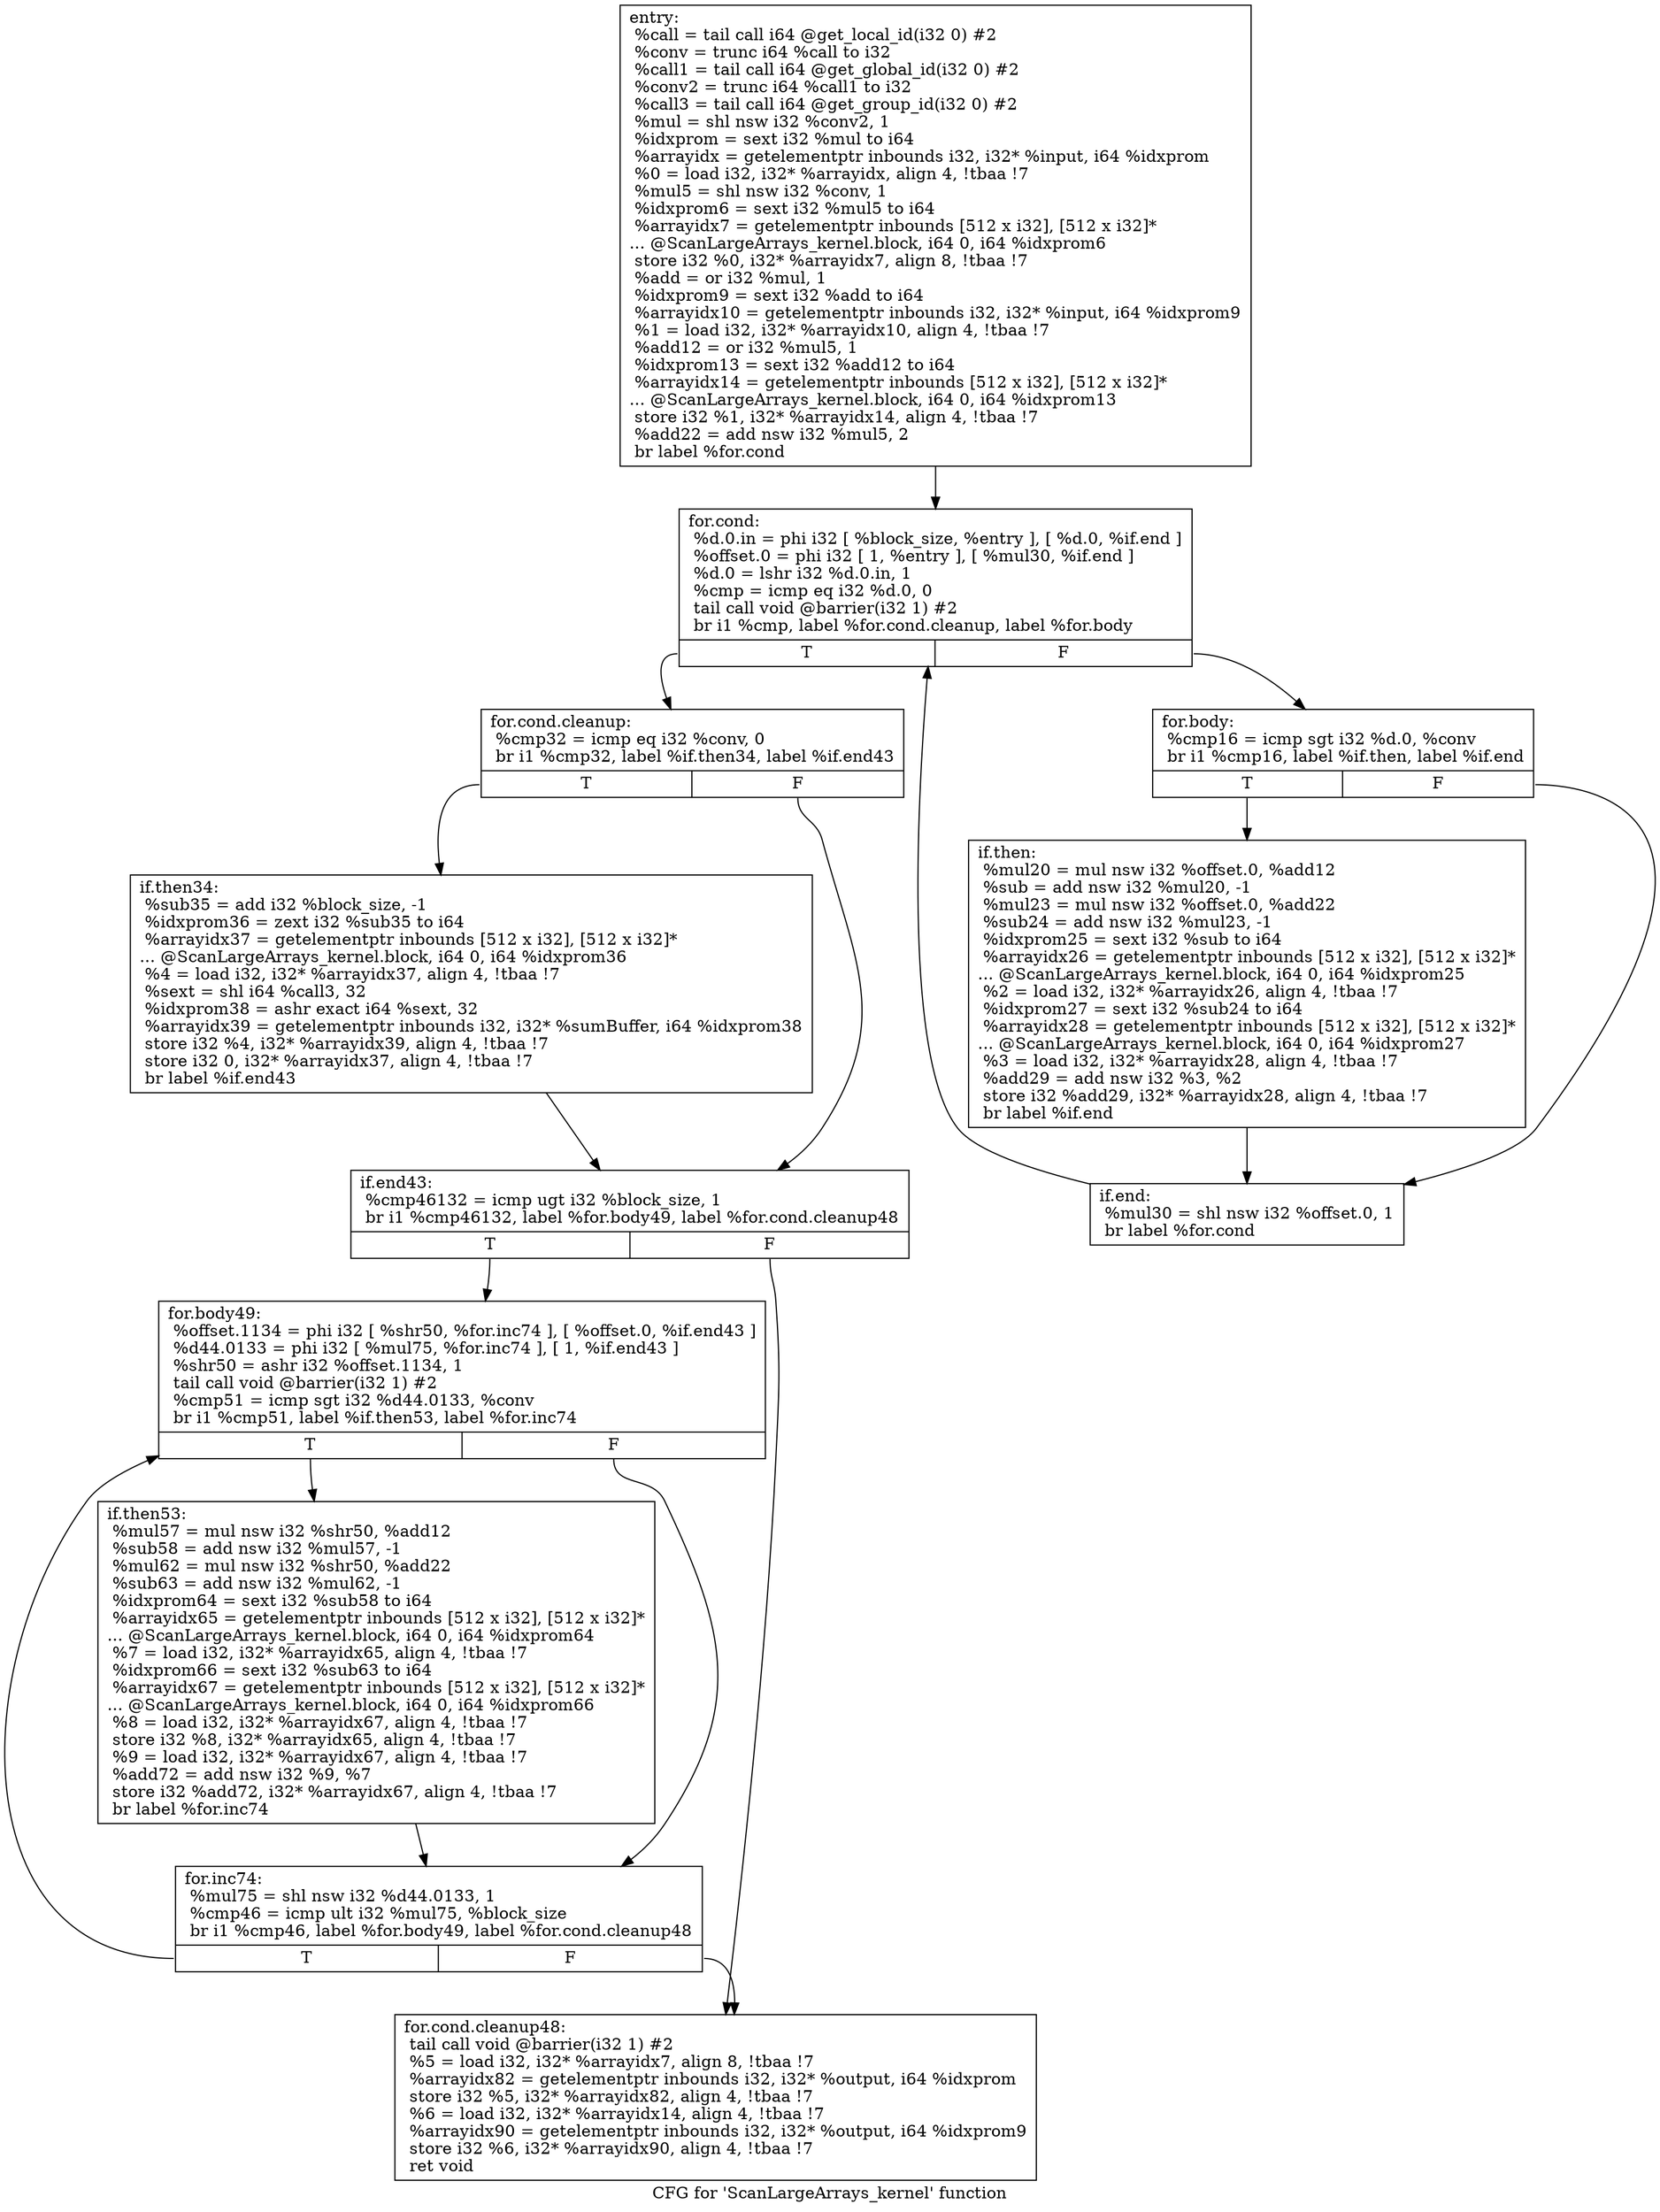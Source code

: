 digraph "CFG for 'ScanLargeArrays_kernel' function" {
	label="CFG for 'ScanLargeArrays_kernel' function";

	Node0x9d97d10 [shape=record,label="{entry:\l  %call = tail call i64 @get_local_id(i32 0) #2\l  %conv = trunc i64 %call to i32\l  %call1 = tail call i64 @get_global_id(i32 0) #2\l  %conv2 = trunc i64 %call1 to i32\l  %call3 = tail call i64 @get_group_id(i32 0) #2\l  %mul = shl nsw i32 %conv2, 1\l  %idxprom = sext i32 %mul to i64\l  %arrayidx = getelementptr inbounds i32, i32* %input, i64 %idxprom\l  %0 = load i32, i32* %arrayidx, align 4, !tbaa !7\l  %mul5 = shl nsw i32 %conv, 1\l  %idxprom6 = sext i32 %mul5 to i64\l  %arrayidx7 = getelementptr inbounds [512 x i32], [512 x i32]*\l... @ScanLargeArrays_kernel.block, i64 0, i64 %idxprom6\l  store i32 %0, i32* %arrayidx7, align 8, !tbaa !7\l  %add = or i32 %mul, 1\l  %idxprom9 = sext i32 %add to i64\l  %arrayidx10 = getelementptr inbounds i32, i32* %input, i64 %idxprom9\l  %1 = load i32, i32* %arrayidx10, align 4, !tbaa !7\l  %add12 = or i32 %mul5, 1\l  %idxprom13 = sext i32 %add12 to i64\l  %arrayidx14 = getelementptr inbounds [512 x i32], [512 x i32]*\l... @ScanLargeArrays_kernel.block, i64 0, i64 %idxprom13\l  store i32 %1, i32* %arrayidx14, align 4, !tbaa !7\l  %add22 = add nsw i32 %mul5, 2\l  br label %for.cond\l}"];
	Node0x9d97d10 -> Node0x9d9c1f0;
	Node0x9d9c1f0 [shape=record,label="{for.cond:                                         \l  %d.0.in = phi i32 [ %block_size, %entry ], [ %d.0, %if.end ]\l  %offset.0 = phi i32 [ 1, %entry ], [ %mul30, %if.end ]\l  %d.0 = lshr i32 %d.0.in, 1\l  %cmp = icmp eq i32 %d.0, 0\l  tail call void @barrier(i32 1) #2\l  br i1 %cmp, label %for.cond.cleanup, label %for.body\l|{<s0>T|<s1>F}}"];
	Node0x9d9c1f0:s0 -> Node0x9d9cb00;
	Node0x9d9c1f0:s1 -> Node0x9d9cbe0;
	Node0x9d9cb00 [shape=record,label="{for.cond.cleanup:                                 \l  %cmp32 = icmp eq i32 %conv, 0\l  br i1 %cmp32, label %if.then34, label %if.end43\l|{<s0>T|<s1>F}}"];
	Node0x9d9cb00:s0 -> Node0x9d9cdf0;
	Node0x9d9cb00:s1 -> Node0x9d9ce40;
	Node0x9d9cbe0 [shape=record,label="{for.body:                                         \l  %cmp16 = icmp sgt i32 %d.0, %conv\l  br i1 %cmp16, label %if.then, label %if.end\l|{<s0>T|<s1>F}}"];
	Node0x9d9cbe0:s0 -> Node0x9d9d040;
	Node0x9d9cbe0:s1 -> Node0x9d9c380;
	Node0x9d9d040 [shape=record,label="{if.then:                                          \l  %mul20 = mul nsw i32 %offset.0, %add12\l  %sub = add nsw i32 %mul20, -1\l  %mul23 = mul nsw i32 %offset.0, %add22\l  %sub24 = add nsw i32 %mul23, -1\l  %idxprom25 = sext i32 %sub to i64\l  %arrayidx26 = getelementptr inbounds [512 x i32], [512 x i32]*\l... @ScanLargeArrays_kernel.block, i64 0, i64 %idxprom25\l  %2 = load i32, i32* %arrayidx26, align 4, !tbaa !7\l  %idxprom27 = sext i32 %sub24 to i64\l  %arrayidx28 = getelementptr inbounds [512 x i32], [512 x i32]*\l... @ScanLargeArrays_kernel.block, i64 0, i64 %idxprom27\l  %3 = load i32, i32* %arrayidx28, align 4, !tbaa !7\l  %add29 = add nsw i32 %3, %2\l  store i32 %add29, i32* %arrayidx28, align 4, !tbaa !7\l  br label %if.end\l}"];
	Node0x9d9d040 -> Node0x9d9c380;
	Node0x9d9c380 [shape=record,label="{if.end:                                           \l  %mul30 = shl nsw i32 %offset.0, 1\l  br label %for.cond\l}"];
	Node0x9d9c380 -> Node0x9d9c1f0;
	Node0x9d9cdf0 [shape=record,label="{if.then34:                                        \l  %sub35 = add i32 %block_size, -1\l  %idxprom36 = zext i32 %sub35 to i64\l  %arrayidx37 = getelementptr inbounds [512 x i32], [512 x i32]*\l... @ScanLargeArrays_kernel.block, i64 0, i64 %idxprom36\l  %4 = load i32, i32* %arrayidx37, align 4, !tbaa !7\l  %sext = shl i64 %call3, 32\l  %idxprom38 = ashr exact i64 %sext, 32\l  %arrayidx39 = getelementptr inbounds i32, i32* %sumBuffer, i64 %idxprom38\l  store i32 %4, i32* %arrayidx39, align 4, !tbaa !7\l  store i32 0, i32* %arrayidx37, align 4, !tbaa !7\l  br label %if.end43\l}"];
	Node0x9d9cdf0 -> Node0x9d9ce40;
	Node0x9d9ce40 [shape=record,label="{if.end43:                                         \l  %cmp46132 = icmp ugt i32 %block_size, 1\l  br i1 %cmp46132, label %for.body49, label %for.cond.cleanup48\l|{<s0>T|<s1>F}}"];
	Node0x9d9ce40:s0 -> Node0x9d9e540;
	Node0x9d9ce40:s1 -> Node0x9d9e5f0;
	Node0x9d9e5f0 [shape=record,label="{for.cond.cleanup48:                               \l  tail call void @barrier(i32 1) #2\l  %5 = load i32, i32* %arrayidx7, align 8, !tbaa !7\l  %arrayidx82 = getelementptr inbounds i32, i32* %output, i64 %idxprom\l  store i32 %5, i32* %arrayidx82, align 4, !tbaa !7\l  %6 = load i32, i32* %arrayidx14, align 4, !tbaa !7\l  %arrayidx90 = getelementptr inbounds i32, i32* %output, i64 %idxprom9\l  store i32 %6, i32* %arrayidx90, align 4, !tbaa !7\l  ret void\l}"];
	Node0x9d9e540 [shape=record,label="{for.body49:                                       \l  %offset.1134 = phi i32 [ %shr50, %for.inc74 ], [ %offset.0, %if.end43 ]\l  %d44.0133 = phi i32 [ %mul75, %for.inc74 ], [ 1, %if.end43 ]\l  %shr50 = ashr i32 %offset.1134, 1\l  tail call void @barrier(i32 1) #2\l  %cmp51 = icmp sgt i32 %d44.0133, %conv\l  br i1 %cmp51, label %if.then53, label %for.inc74\l|{<s0>T|<s1>F}}"];
	Node0x9d9e540:s0 -> Node0x9d9f070;
	Node0x9d9e540:s1 -> Node0x9d9eb50;
	Node0x9d9f070 [shape=record,label="{if.then53:                                        \l  %mul57 = mul nsw i32 %shr50, %add12\l  %sub58 = add nsw i32 %mul57, -1\l  %mul62 = mul nsw i32 %shr50, %add22\l  %sub63 = add nsw i32 %mul62, -1\l  %idxprom64 = sext i32 %sub58 to i64\l  %arrayidx65 = getelementptr inbounds [512 x i32], [512 x i32]*\l... @ScanLargeArrays_kernel.block, i64 0, i64 %idxprom64\l  %7 = load i32, i32* %arrayidx65, align 4, !tbaa !7\l  %idxprom66 = sext i32 %sub63 to i64\l  %arrayidx67 = getelementptr inbounds [512 x i32], [512 x i32]*\l... @ScanLargeArrays_kernel.block, i64 0, i64 %idxprom66\l  %8 = load i32, i32* %arrayidx67, align 4, !tbaa !7\l  store i32 %8, i32* %arrayidx65, align 4, !tbaa !7\l  %9 = load i32, i32* %arrayidx67, align 4, !tbaa !7\l  %add72 = add nsw i32 %9, %7\l  store i32 %add72, i32* %arrayidx67, align 4, !tbaa !7\l  br label %for.inc74\l}"];
	Node0x9d9f070 -> Node0x9d9eb50;
	Node0x9d9eb50 [shape=record,label="{for.inc74:                                        \l  %mul75 = shl nsw i32 %d44.0133, 1\l  %cmp46 = icmp ult i32 %mul75, %block_size\l  br i1 %cmp46, label %for.body49, label %for.cond.cleanup48\l|{<s0>T|<s1>F}}"];
	Node0x9d9eb50:s0 -> Node0x9d9e540;
	Node0x9d9eb50:s1 -> Node0x9d9e5f0;
}

